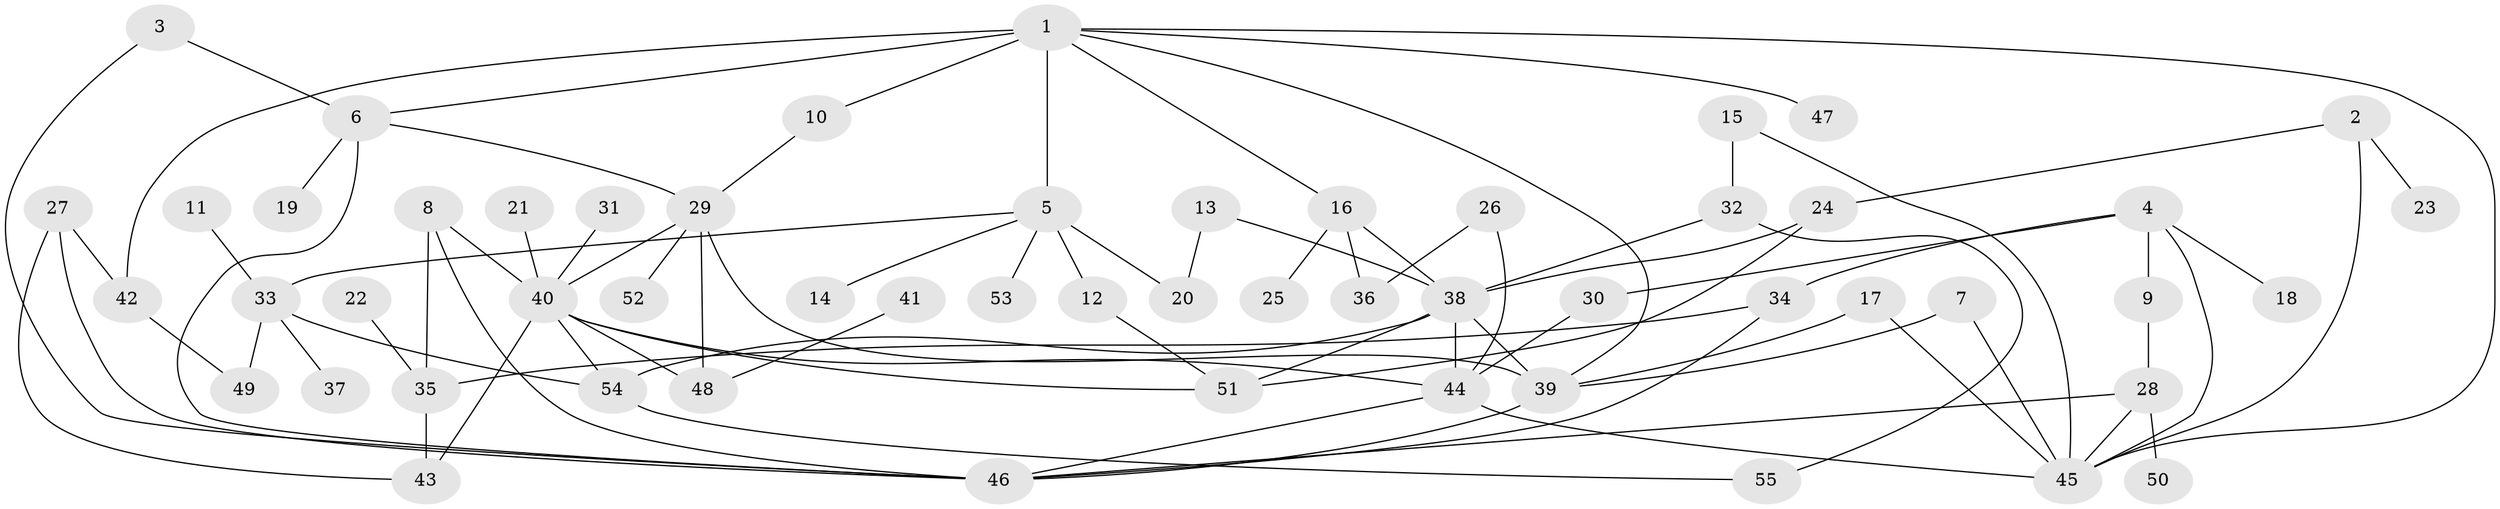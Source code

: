 // original degree distribution, {2: 0.33636363636363636, 8: 0.00909090909090909, 4: 0.12727272727272726, 7: 0.00909090909090909, 9: 0.00909090909090909, 6: 0.01818181818181818, 5: 0.05454545454545454, 3: 0.21818181818181817, 1: 0.21818181818181817}
// Generated by graph-tools (version 1.1) at 2025/25/03/09/25 03:25:29]
// undirected, 55 vertices, 85 edges
graph export_dot {
graph [start="1"]
  node [color=gray90,style=filled];
  1;
  2;
  3;
  4;
  5;
  6;
  7;
  8;
  9;
  10;
  11;
  12;
  13;
  14;
  15;
  16;
  17;
  18;
  19;
  20;
  21;
  22;
  23;
  24;
  25;
  26;
  27;
  28;
  29;
  30;
  31;
  32;
  33;
  34;
  35;
  36;
  37;
  38;
  39;
  40;
  41;
  42;
  43;
  44;
  45;
  46;
  47;
  48;
  49;
  50;
  51;
  52;
  53;
  54;
  55;
  1 -- 5 [weight=2.0];
  1 -- 6 [weight=1.0];
  1 -- 10 [weight=1.0];
  1 -- 16 [weight=1.0];
  1 -- 39 [weight=1.0];
  1 -- 42 [weight=1.0];
  1 -- 45 [weight=1.0];
  1 -- 47 [weight=1.0];
  2 -- 23 [weight=1.0];
  2 -- 24 [weight=1.0];
  2 -- 45 [weight=1.0];
  3 -- 6 [weight=1.0];
  3 -- 46 [weight=1.0];
  4 -- 9 [weight=1.0];
  4 -- 18 [weight=1.0];
  4 -- 30 [weight=1.0];
  4 -- 34 [weight=1.0];
  4 -- 45 [weight=1.0];
  5 -- 12 [weight=1.0];
  5 -- 14 [weight=1.0];
  5 -- 20 [weight=1.0];
  5 -- 33 [weight=1.0];
  5 -- 53 [weight=1.0];
  6 -- 19 [weight=1.0];
  6 -- 29 [weight=1.0];
  6 -- 46 [weight=1.0];
  7 -- 39 [weight=1.0];
  7 -- 45 [weight=1.0];
  8 -- 35 [weight=1.0];
  8 -- 40 [weight=1.0];
  8 -- 46 [weight=1.0];
  9 -- 28 [weight=1.0];
  10 -- 29 [weight=1.0];
  11 -- 33 [weight=2.0];
  12 -- 51 [weight=1.0];
  13 -- 20 [weight=1.0];
  13 -- 38 [weight=1.0];
  15 -- 32 [weight=1.0];
  15 -- 45 [weight=1.0];
  16 -- 25 [weight=1.0];
  16 -- 36 [weight=1.0];
  16 -- 38 [weight=1.0];
  17 -- 39 [weight=1.0];
  17 -- 45 [weight=1.0];
  21 -- 40 [weight=1.0];
  22 -- 35 [weight=1.0];
  24 -- 38 [weight=1.0];
  24 -- 51 [weight=1.0];
  26 -- 36 [weight=1.0];
  26 -- 44 [weight=1.0];
  27 -- 42 [weight=1.0];
  27 -- 43 [weight=1.0];
  27 -- 46 [weight=1.0];
  28 -- 45 [weight=1.0];
  28 -- 46 [weight=1.0];
  28 -- 50 [weight=1.0];
  29 -- 39 [weight=1.0];
  29 -- 40 [weight=1.0];
  29 -- 48 [weight=1.0];
  29 -- 52 [weight=2.0];
  30 -- 44 [weight=1.0];
  31 -- 40 [weight=1.0];
  32 -- 38 [weight=1.0];
  32 -- 55 [weight=1.0];
  33 -- 37 [weight=1.0];
  33 -- 49 [weight=1.0];
  33 -- 54 [weight=1.0];
  34 -- 35 [weight=1.0];
  34 -- 46 [weight=1.0];
  35 -- 43 [weight=1.0];
  38 -- 39 [weight=2.0];
  38 -- 44 [weight=1.0];
  38 -- 51 [weight=1.0];
  38 -- 54 [weight=1.0];
  39 -- 46 [weight=1.0];
  40 -- 43 [weight=1.0];
  40 -- 44 [weight=2.0];
  40 -- 48 [weight=1.0];
  40 -- 51 [weight=1.0];
  40 -- 54 [weight=1.0];
  41 -- 48 [weight=1.0];
  42 -- 49 [weight=1.0];
  44 -- 45 [weight=2.0];
  44 -- 46 [weight=1.0];
  54 -- 55 [weight=1.0];
}
